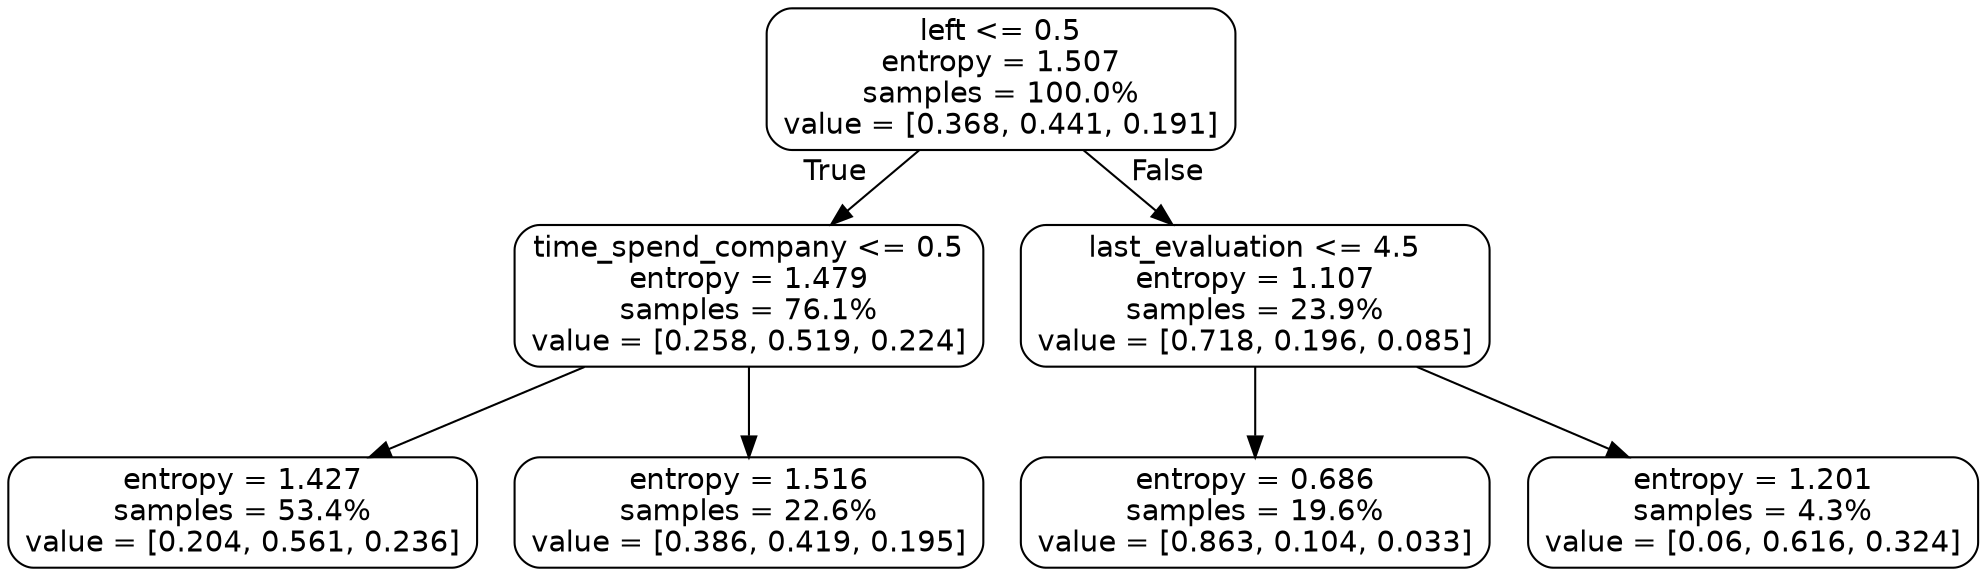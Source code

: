 digraph Tree {
node [shape=box, style="rounded", color="black", fontname=helvetica] ;
graph [ranksep=equally, splines=polyline] ;
edge [fontname=helvetica] ;
0 [label="left <= 0.5\nentropy = 1.507\nsamples = 100.0%\nvalue = [0.368, 0.441, 0.191]"] ;
1 [label="time_spend_company <= 0.5\nentropy = 1.479\nsamples = 76.1%\nvalue = [0.258, 0.519, 0.224]"] ;
0 -> 1 [labeldistance=2.5, labelangle=45, headlabel="True"] ;
2 [label="entropy = 1.427\nsamples = 53.4%\nvalue = [0.204, 0.561, 0.236]"] ;
1 -> 2 ;
3 [label="entropy = 1.516\nsamples = 22.6%\nvalue = [0.386, 0.419, 0.195]"] ;
1 -> 3 ;
4 [label="last_evaluation <= 4.5\nentropy = 1.107\nsamples = 23.9%\nvalue = [0.718, 0.196, 0.085]"] ;
0 -> 4 [labeldistance=2.5, labelangle=-45, headlabel="False"] ;
5 [label="entropy = 0.686\nsamples = 19.6%\nvalue = [0.863, 0.104, 0.033]"] ;
4 -> 5 ;
6 [label="entropy = 1.201\nsamples = 4.3%\nvalue = [0.06, 0.616, 0.324]"] ;
4 -> 6 ;
{rank=same ; 0} ;
{rank=same ; 1; 4} ;
{rank=same ; 2; 3; 5; 6} ;
}